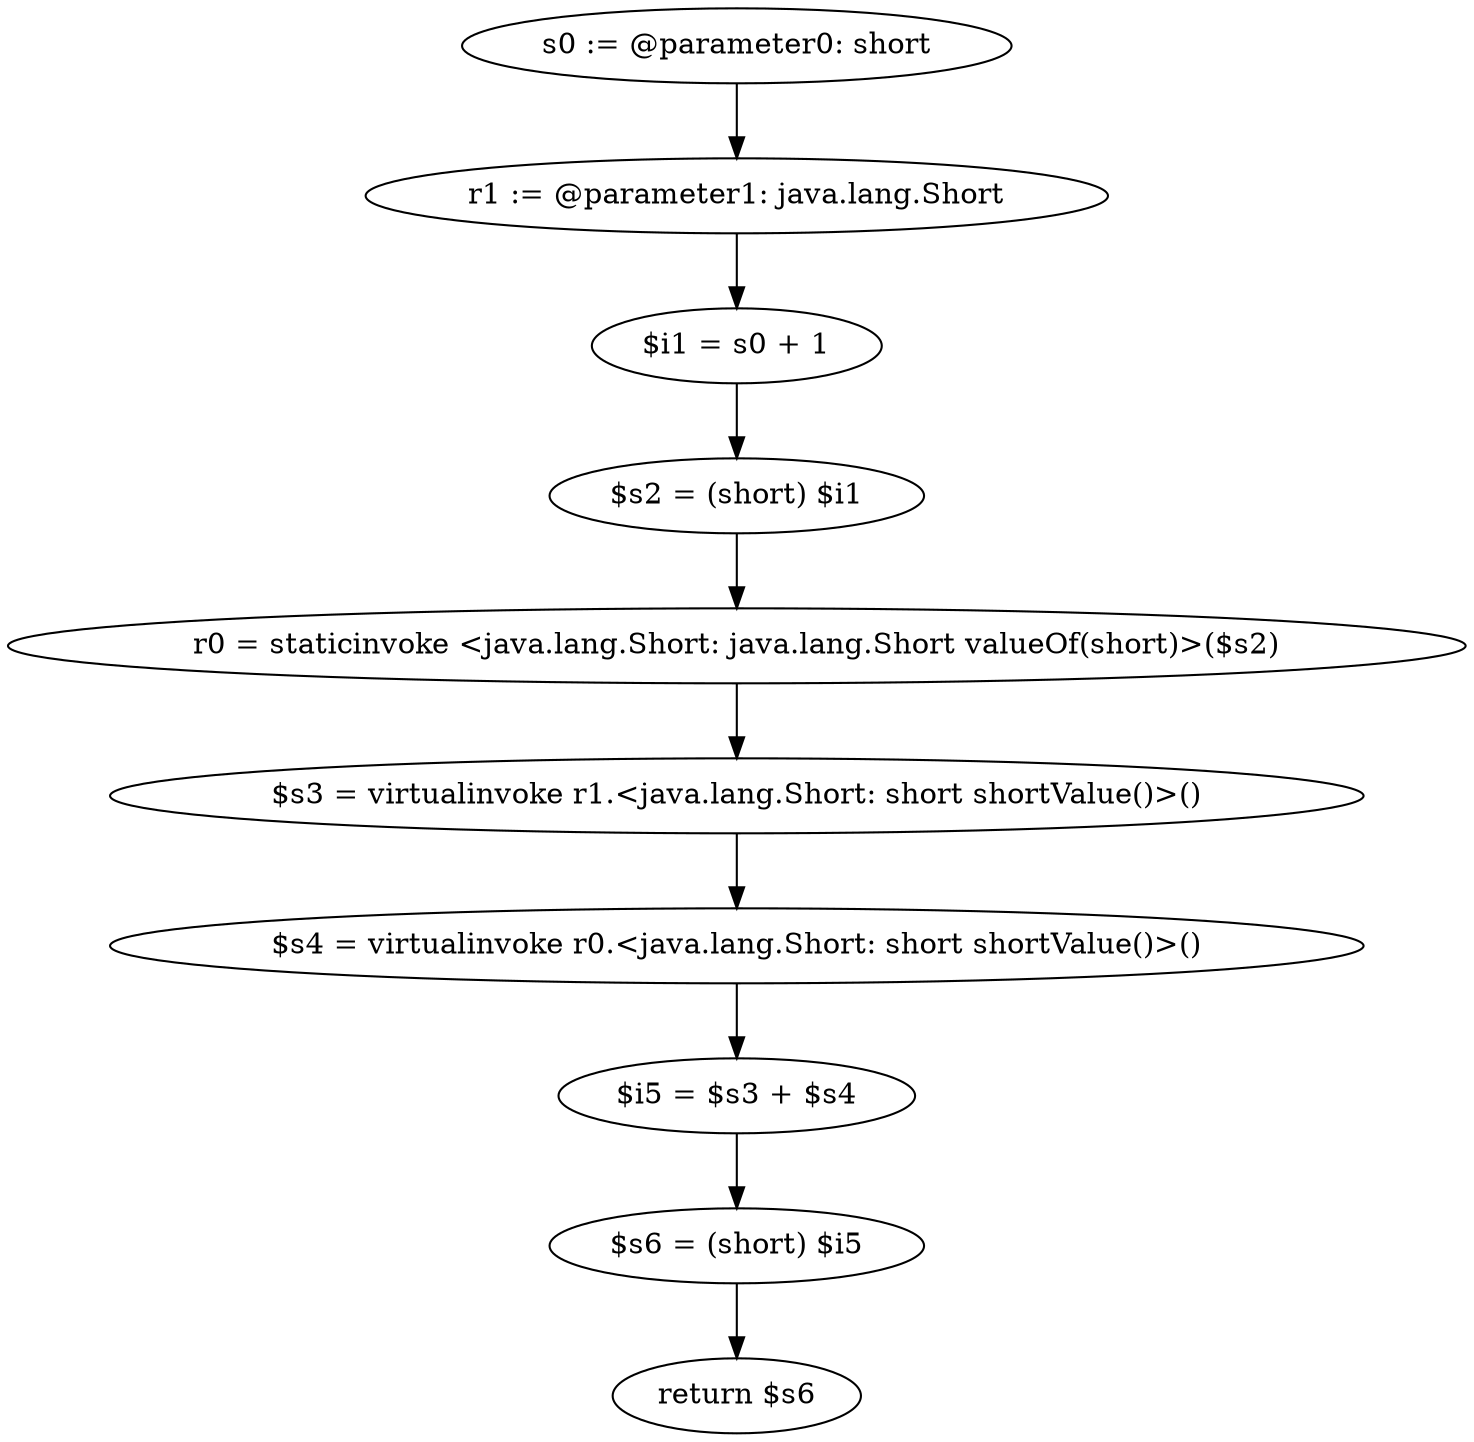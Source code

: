 digraph "unitGraph" {
    "s0 := @parameter0: short"
    "r1 := @parameter1: java.lang.Short"
    "$i1 = s0 + 1"
    "$s2 = (short) $i1"
    "r0 = staticinvoke <java.lang.Short: java.lang.Short valueOf(short)>($s2)"
    "$s3 = virtualinvoke r1.<java.lang.Short: short shortValue()>()"
    "$s4 = virtualinvoke r0.<java.lang.Short: short shortValue()>()"
    "$i5 = $s3 + $s4"
    "$s6 = (short) $i5"
    "return $s6"
    "s0 := @parameter0: short"->"r1 := @parameter1: java.lang.Short";
    "r1 := @parameter1: java.lang.Short"->"$i1 = s0 + 1";
    "$i1 = s0 + 1"->"$s2 = (short) $i1";
    "$s2 = (short) $i1"->"r0 = staticinvoke <java.lang.Short: java.lang.Short valueOf(short)>($s2)";
    "r0 = staticinvoke <java.lang.Short: java.lang.Short valueOf(short)>($s2)"->"$s3 = virtualinvoke r1.<java.lang.Short: short shortValue()>()";
    "$s3 = virtualinvoke r1.<java.lang.Short: short shortValue()>()"->"$s4 = virtualinvoke r0.<java.lang.Short: short shortValue()>()";
    "$s4 = virtualinvoke r0.<java.lang.Short: short shortValue()>()"->"$i5 = $s3 + $s4";
    "$i5 = $s3 + $s4"->"$s6 = (short) $i5";
    "$s6 = (short) $i5"->"return $s6";
}
